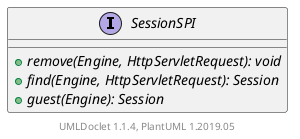 @startuml

    interface SessionSPI [[SessionSPI.html]] {
        {abstract} +remove(Engine, HttpServletRequest): void
        {abstract} +find(Engine, HttpServletRequest): Session
        {abstract} +guest(Engine): Session
    }


    center footer UMLDoclet 1.1.4, PlantUML 1.2019.05
@enduml
